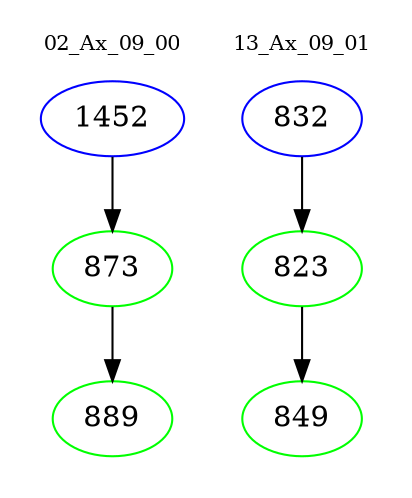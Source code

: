 digraph{
subgraph cluster_0 {
color = white
label = "02_Ax_09_00";
fontsize=10;
T0_1452 [label="1452", color="blue"]
T0_1452 -> T0_873 [color="black"]
T0_873 [label="873", color="green"]
T0_873 -> T0_889 [color="black"]
T0_889 [label="889", color="green"]
}
subgraph cluster_1 {
color = white
label = "13_Ax_09_01";
fontsize=10;
T1_832 [label="832", color="blue"]
T1_832 -> T1_823 [color="black"]
T1_823 [label="823", color="green"]
T1_823 -> T1_849 [color="black"]
T1_849 [label="849", color="green"]
}
}
